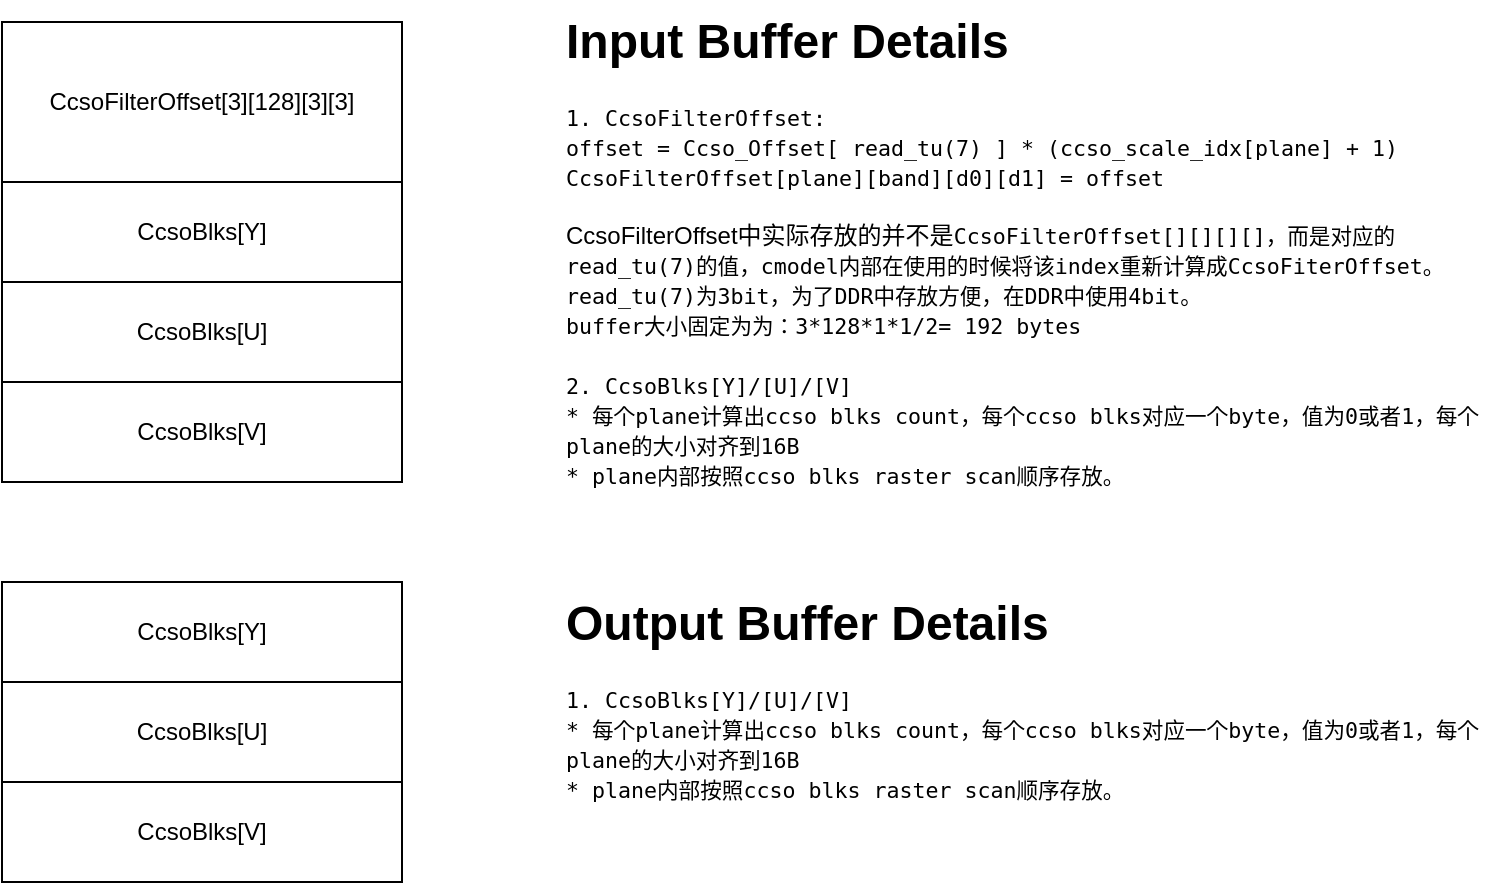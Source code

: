 <mxfile version="26.2.14">
  <diagram name="第 1 页" id="Y7gJz9GEh1_GqajUnPdO">
    <mxGraphModel dx="810" dy="529" grid="1" gridSize="10" guides="1" tooltips="1" connect="1" arrows="1" fold="1" page="1" pageScale="1" pageWidth="827" pageHeight="1169" math="0" shadow="0">
      <root>
        <mxCell id="0" />
        <mxCell id="1" parent="0" />
        <mxCell id="8f4utCmBXcQ7pYK0fx0Q-1" value="CcsoFilterOffset[3][128][3][3]" style="rounded=0;whiteSpace=wrap;html=1;" parent="1" vertex="1">
          <mxGeometry x="120" y="320" width="200" height="80" as="geometry" />
        </mxCell>
        <mxCell id="8f4utCmBXcQ7pYK0fx0Q-2" value="CcsoBlks[Y]" style="rounded=0;whiteSpace=wrap;html=1;" parent="1" vertex="1">
          <mxGeometry x="120" y="400" width="200" height="50" as="geometry" />
        </mxCell>
        <mxCell id="8f4utCmBXcQ7pYK0fx0Q-3" value="CcsoBlks[U]" style="rounded=0;whiteSpace=wrap;html=1;" parent="1" vertex="1">
          <mxGeometry x="120" y="450" width="200" height="50" as="geometry" />
        </mxCell>
        <mxCell id="8f4utCmBXcQ7pYK0fx0Q-4" value="&lt;div&gt;CcsoBlks[V]&lt;br&gt;&lt;/div&gt;" style="rounded=0;whiteSpace=wrap;html=1;" parent="1" vertex="1">
          <mxGeometry x="120" y="500" width="200" height="50" as="geometry" />
        </mxCell>
        <mxCell id="8f4utCmBXcQ7pYK0fx0Q-5" value="&lt;h1 style=&quot;margin-top: 0px;&quot;&gt;Input Buffer Details&lt;/h1&gt;&lt;div&gt;&lt;span style=&quot;font-family: Menlo, Consolas, &amp;quot;DejaVu Sans Mono&amp;quot;, Monaco, monospace; font-size: 0.9em; orphans: 3; widows: 3; grid-column: 2 / auto;&quot; class=&quot;line&quot;&gt;1. CcsoFilterOffset:&lt;br&gt;offset = Ccso_Offset[ read_tu(7) ] * (ccso_scale_idx[plane] + 1)&lt;/span&gt;&lt;span style=&quot;font-family: Menlo, Consolas, &amp;quot;DejaVu Sans Mono&amp;quot;, Monaco, monospace; font-size: 0.9em; orphans: 3; widows: 3; grid-column: 1 / auto; color: gray;&quot; data-line=&quot;50&quot; class=&quot;line-no&quot;&gt;&lt;/span&gt;&lt;span style=&quot;font-family: Menlo, Consolas, &amp;quot;DejaVu Sans Mono&amp;quot;, Monaco, monospace; font-size: 0.9em; orphans: 3; widows: 3; grid-column: 2 / auto; background: var(--highlight-hover-bg);&quot; class=&quot;line&quot;&gt;                        CcsoFilterOffset[plane][band][d0][d1] = offset&lt;/span&gt;&lt;/div&gt;&lt;div&gt;&lt;br&gt;&lt;/div&gt;&lt;div&gt;CcsoFilterOffset中实际存放的并不是&lt;span style=&quot;font-family: Menlo, Consolas, &amp;quot;DejaVu Sans Mono&amp;quot;, Monaco, monospace; font-size: 10.8px; orphans: 3; widows: 3; background-color: transparent;&quot;&gt;CcsoFilterOffset[][][][]，而是对应的&lt;/span&gt;&lt;span style=&quot;background-color: transparent; font-size: 10.8px; font-family: Menlo, Consolas, &amp;quot;DejaVu Sans Mono&amp;quot;, Monaco, monospace; orphans: 3; widows: 3;&quot;&gt;read_tu(7)的值，cmodel内部在使用的时候将该index重新计算成CcsoFiterOffset。read_tu(7)为3bit，为了DDR中存放方便，在DDR中使用4bit。&lt;/span&gt;&lt;/div&gt;&lt;div style=&quot;orphans: 3; widows: 3;&quot;&gt;&lt;font face=&quot;Menlo, Consolas, DejaVu Sans Mono, Monaco, monospace&quot;&gt;&lt;span style=&quot;font-size: 10.8px;&quot;&gt;buffer大小固定为为：3*128*1*1/2= 192 bytes&lt;/span&gt;&lt;/font&gt;&lt;/div&gt;&lt;div style=&quot;orphans: 3; widows: 3;&quot;&gt;&lt;font face=&quot;Menlo, Consolas, DejaVu Sans Mono, Monaco, monospace&quot;&gt;&lt;span style=&quot;font-size: 10.8px;&quot;&gt;&lt;br&gt;&lt;/span&gt;&lt;/font&gt;&lt;/div&gt;&lt;div style=&quot;orphans: 3; widows: 3;&quot;&gt;&lt;font face=&quot;Menlo, Consolas, DejaVu Sans Mono, Monaco, monospace&quot;&gt;&lt;span style=&quot;font-size: 10.8px;&quot;&gt;2. CcsoBlks[Y]/[U]/[V]&lt;/span&gt;&lt;/font&gt;&lt;/div&gt;&lt;div style=&quot;orphans: 3; widows: 3;&quot;&gt;&lt;font face=&quot;Menlo, Consolas, DejaVu Sans Mono, Monaco, monospace&quot;&gt;&lt;span style=&quot;font-size: 10.8px;&quot;&gt;* 每个plane计算出ccso blks count，每个&lt;/span&gt;&lt;/font&gt;&lt;span style=&quot;font-family: Menlo, Consolas, &amp;quot;DejaVu Sans Mono&amp;quot;, Monaco, monospace; font-size: 10.8px;&quot;&gt;ccso blks&lt;/span&gt;&lt;font face=&quot;Menlo, Consolas, DejaVu Sans Mono, Monaco, monospace&quot;&gt;&lt;span style=&quot;font-size: 10.8px;&quot;&gt;对应一个byte，值为0或者1，每个plane的大小对齐到16B&lt;/span&gt;&lt;/font&gt;&lt;/div&gt;&lt;div style=&quot;orphans: 3; widows: 3;&quot;&gt;&lt;font face=&quot;Menlo, Consolas, DejaVu Sans Mono, Monaco, monospace&quot;&gt;&lt;span style=&quot;font-size: 10.8px;&quot;&gt;* plane内部按照ccso blks raster scan顺序存放。&lt;/span&gt;&lt;/font&gt;&lt;/div&gt;" style="text;html=1;whiteSpace=wrap;overflow=hidden;rounded=0;" parent="1" vertex="1">
          <mxGeometry x="400" y="309" width="470" height="251" as="geometry" />
        </mxCell>
        <mxCell id="8f4utCmBXcQ7pYK0fx0Q-6" value="CcsoBlks[Y]" style="rounded=0;whiteSpace=wrap;html=1;" parent="1" vertex="1">
          <mxGeometry x="120" y="600" width="200" height="50" as="geometry" />
        </mxCell>
        <mxCell id="8f4utCmBXcQ7pYK0fx0Q-7" value="CcsoBlks[U]" style="rounded=0;whiteSpace=wrap;html=1;" parent="1" vertex="1">
          <mxGeometry x="120" y="650" width="200" height="50" as="geometry" />
        </mxCell>
        <mxCell id="8f4utCmBXcQ7pYK0fx0Q-8" value="&lt;div&gt;CcsoBlks[V]&lt;br&gt;&lt;/div&gt;" style="rounded=0;whiteSpace=wrap;html=1;" parent="1" vertex="1">
          <mxGeometry x="120" y="700" width="200" height="50" as="geometry" />
        </mxCell>
        <mxCell id="8f4utCmBXcQ7pYK0fx0Q-9" value="&lt;h1 style=&quot;margin-top: 0px;&quot;&gt;Output Buffer Details&lt;/h1&gt;&lt;div&gt;&lt;span style=&quot;font-size: 10.8px; font-family: Menlo, Consolas, &amp;quot;DejaVu Sans Mono&amp;quot;, Monaco, monospace; orphans: 3; widows: 3; background-color: transparent;&quot;&gt;1. CcsoBlks[Y]/[U]/[V]&lt;/span&gt;&lt;br&gt;&lt;/div&gt;&lt;div style=&quot;orphans: 3; widows: 3;&quot;&gt;&lt;font face=&quot;Menlo, Consolas, DejaVu Sans Mono, Monaco, monospace&quot;&gt;&lt;span style=&quot;font-size: 10.8px;&quot;&gt;* 每个plane计算出ccso blks count，每个&lt;/span&gt;&lt;/font&gt;&lt;span style=&quot;font-family: Menlo, Consolas, &amp;quot;DejaVu Sans Mono&amp;quot;, Monaco, monospace; font-size: 10.8px;&quot;&gt;ccso blks&lt;/span&gt;&lt;font face=&quot;Menlo, Consolas, DejaVu Sans Mono, Monaco, monospace&quot;&gt;&lt;span style=&quot;font-size: 10.8px;&quot;&gt;对应一个byte，值为0或者1，每个plane的大小对齐到16B&lt;/span&gt;&lt;/font&gt;&lt;/div&gt;&lt;div style=&quot;orphans: 3; widows: 3;&quot;&gt;&lt;font face=&quot;Menlo, Consolas, DejaVu Sans Mono, Monaco, monospace&quot;&gt;&lt;span style=&quot;font-size: 10.8px;&quot;&gt;* plane内部按照ccso blks raster scan顺序存放。&lt;/span&gt;&lt;/font&gt;&lt;/div&gt;" style="text;html=1;whiteSpace=wrap;overflow=hidden;rounded=0;" parent="1" vertex="1">
          <mxGeometry x="400" y="600" width="470" height="150" as="geometry" />
        </mxCell>
      </root>
    </mxGraphModel>
  </diagram>
</mxfile>
